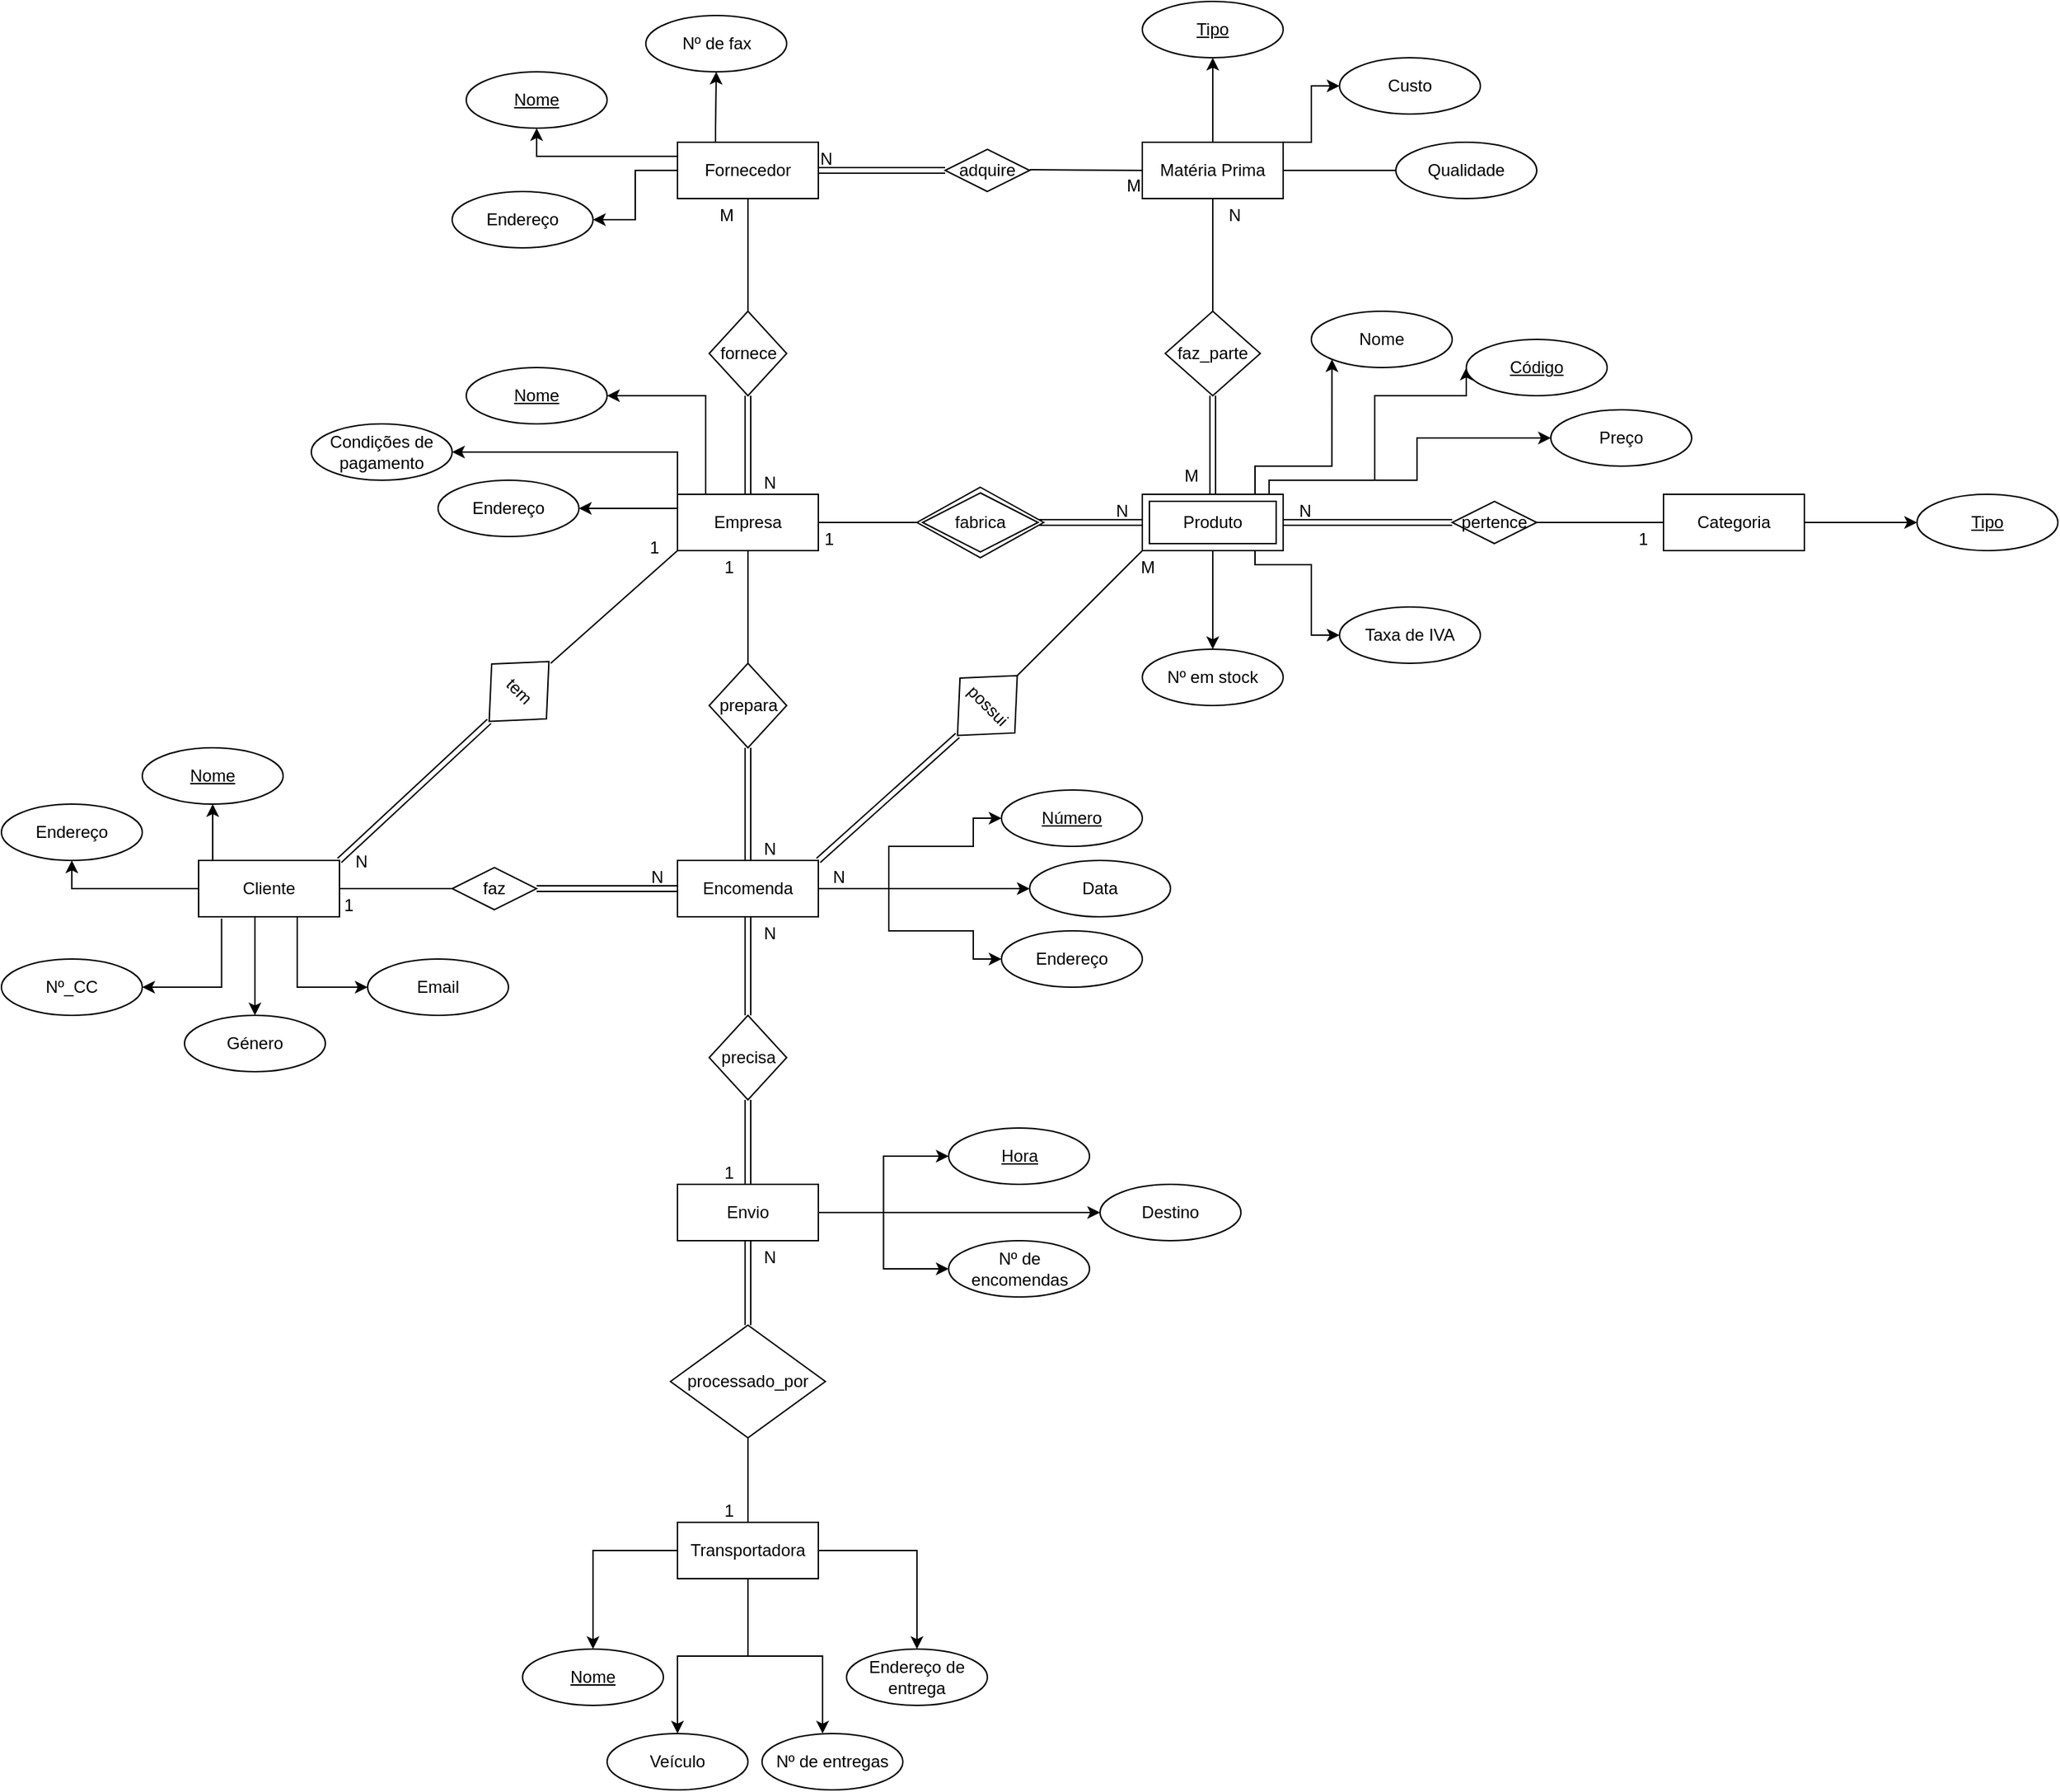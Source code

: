 <mxfile version="17.4.6" type="device"><diagram id="R2lEEEUBdFMjLlhIrx00" name="Page-1"><mxGraphModel dx="2376" dy="1746" grid="1" gridSize="10" guides="1" tooltips="1" connect="1" arrows="1" fold="1" page="1" pageScale="1" pageWidth="850" pageHeight="1100" math="0" shadow="0" extFonts="Permanent Marker^https://fonts.googleapis.com/css?family=Permanent+Marker"><root><mxCell id="0"/><mxCell id="1" parent="0"/><mxCell id="8NcBB9TUpYZI7chy5b80-67" style="edgeStyle=orthogonalEdgeStyle;rounded=0;orthogonalLoop=1;jettySize=auto;html=1;entryX=1;entryY=0.5;entryDx=0;entryDy=0;" parent="1" source="8NcBB9TUpYZI7chy5b80-1" target="8NcBB9TUpYZI7chy5b80-52" edge="1"><mxGeometry relative="1" as="geometry"><Array as="points"><mxPoint x="350" y="340"/><mxPoint x="350" y="340"/></Array></mxGeometry></mxCell><mxCell id="8NcBB9TUpYZI7chy5b80-68" style="edgeStyle=orthogonalEdgeStyle;rounded=0;orthogonalLoop=1;jettySize=auto;html=1;" parent="1" source="8NcBB9TUpYZI7chy5b80-1" target="8NcBB9TUpYZI7chy5b80-51" edge="1"><mxGeometry relative="1" as="geometry"><Array as="points"><mxPoint x="390" y="260"/></Array></mxGeometry></mxCell><mxCell id="8NcBB9TUpYZI7chy5b80-69" style="edgeStyle=orthogonalEdgeStyle;rounded=0;orthogonalLoop=1;jettySize=auto;html=1;entryX=1;entryY=0.5;entryDx=0;entryDy=0;" parent="1" source="8NcBB9TUpYZI7chy5b80-1" target="8NcBB9TUpYZI7chy5b80-53" edge="1"><mxGeometry relative="1" as="geometry"><Array as="points"><mxPoint x="370" y="300"/></Array></mxGeometry></mxCell><mxCell id="8NcBB9TUpYZI7chy5b80-1" value="Empresa" style="whiteSpace=wrap;html=1;align=center;" parent="1" vertex="1"><mxGeometry x="370" y="330" width="100" height="40" as="geometry"/></mxCell><mxCell id="8NcBB9TUpYZI7chy5b80-41" style="edgeStyle=orthogonalEdgeStyle;rounded=0;orthogonalLoop=1;jettySize=auto;html=1;entryX=1;entryY=0.5;entryDx=0;entryDy=0;" parent="1" source="8NcBB9TUpYZI7chy5b80-2" target="8NcBB9TUpYZI7chy5b80-38" edge="1"><mxGeometry relative="1" as="geometry"/></mxCell><mxCell id="8NcBB9TUpYZI7chy5b80-42" style="edgeStyle=orthogonalEdgeStyle;rounded=0;orthogonalLoop=1;jettySize=auto;html=1;" parent="1" source="8NcBB9TUpYZI7chy5b80-2" target="8NcBB9TUpYZI7chy5b80-37" edge="1"><mxGeometry relative="1" as="geometry"><Array as="points"><mxPoint x="270" y="90"/></Array></mxGeometry></mxCell><mxCell id="8NcBB9TUpYZI7chy5b80-43" style="edgeStyle=orthogonalEdgeStyle;rounded=0;orthogonalLoop=1;jettySize=auto;html=1;entryX=0.5;entryY=1;entryDx=0;entryDy=0;" parent="1" source="8NcBB9TUpYZI7chy5b80-2" target="8NcBB9TUpYZI7chy5b80-40" edge="1"><mxGeometry relative="1" as="geometry"><Array as="points"><mxPoint x="397" y="70"/><mxPoint x="397" y="70"/></Array></mxGeometry></mxCell><mxCell id="8NcBB9TUpYZI7chy5b80-2" value="Fornecedor" style="whiteSpace=wrap;html=1;align=center;" parent="1" vertex="1"><mxGeometry x="370" y="80" width="100" height="40" as="geometry"/></mxCell><mxCell id="8NcBB9TUpYZI7chy5b80-48" style="edgeStyle=orthogonalEdgeStyle;rounded=0;orthogonalLoop=1;jettySize=auto;html=1;entryX=0.5;entryY=1;entryDx=0;entryDy=0;" parent="1" source="8NcBB9TUpYZI7chy5b80-3" target="8NcBB9TUpYZI7chy5b80-44" edge="1"><mxGeometry relative="1" as="geometry"><Array as="points"><mxPoint x="750" y="40"/><mxPoint x="750" y="40"/></Array></mxGeometry></mxCell><mxCell id="8NcBB9TUpYZI7chy5b80-49" style="edgeStyle=orthogonalEdgeStyle;rounded=0;orthogonalLoop=1;jettySize=auto;html=1;entryX=0;entryY=0.5;entryDx=0;entryDy=0;" parent="1" source="8NcBB9TUpYZI7chy5b80-3" target="8NcBB9TUpYZI7chy5b80-46" edge="1"><mxGeometry relative="1" as="geometry"><mxPoint x="830" y="40" as="targetPoint"/><Array as="points"><mxPoint x="820" y="80"/><mxPoint x="820" y="40"/></Array></mxGeometry></mxCell><mxCell id="8NcBB9TUpYZI7chy5b80-50" style="edgeStyle=orthogonalEdgeStyle;rounded=0;orthogonalLoop=1;jettySize=auto;html=1;entryX=0;entryY=0.5;entryDx=0;entryDy=0;" parent="1" source="8NcBB9TUpYZI7chy5b80-3" target="8NcBB9TUpYZI7chy5b80-47" edge="1"><mxGeometry relative="1" as="geometry"><Array as="points"><mxPoint x="900" y="100"/></Array></mxGeometry></mxCell><mxCell id="8NcBB9TUpYZI7chy5b80-3" value="Matéria Prima" style="whiteSpace=wrap;html=1;align=center;" parent="1" vertex="1"><mxGeometry x="700" y="80" width="100" height="40" as="geometry"/></mxCell><mxCell id="8NcBB9TUpYZI7chy5b80-95" style="edgeStyle=orthogonalEdgeStyle;rounded=0;orthogonalLoop=1;jettySize=auto;html=1;entryX=0.5;entryY=1;entryDx=0;entryDy=0;" parent="1" source="8NcBB9TUpYZI7chy5b80-5" target="8NcBB9TUpYZI7chy5b80-81" edge="1"><mxGeometry relative="1" as="geometry"><Array as="points"><mxPoint x="40" y="580"/><mxPoint x="40" y="580"/></Array></mxGeometry></mxCell><mxCell id="8NcBB9TUpYZI7chy5b80-96" style="edgeStyle=orthogonalEdgeStyle;rounded=0;orthogonalLoop=1;jettySize=auto;html=1;entryX=0.5;entryY=1;entryDx=0;entryDy=0;" parent="1" source="8NcBB9TUpYZI7chy5b80-5" target="8NcBB9TUpYZI7chy5b80-82" edge="1"><mxGeometry relative="1" as="geometry"/></mxCell><mxCell id="MZcVU-C49dpCUJTvBLH6-3" style="edgeStyle=orthogonalEdgeStyle;rounded=0;orthogonalLoop=1;jettySize=auto;html=1;entryX=1;entryY=0.5;entryDx=0;entryDy=0;exitX=0.163;exitY=1.031;exitDx=0;exitDy=0;exitPerimeter=0;" edge="1" parent="1" source="8NcBB9TUpYZI7chy5b80-5" target="MZcVU-C49dpCUJTvBLH6-1"><mxGeometry relative="1" as="geometry"><Array as="points"><mxPoint x="46" y="680"/></Array></mxGeometry></mxCell><mxCell id="MZcVU-C49dpCUJTvBLH6-4" style="edgeStyle=orthogonalEdgeStyle;rounded=0;orthogonalLoop=1;jettySize=auto;html=1;" edge="1" parent="1" source="8NcBB9TUpYZI7chy5b80-5" target="MZcVU-C49dpCUJTvBLH6-2"><mxGeometry relative="1" as="geometry"><Array as="points"><mxPoint x="70" y="670"/><mxPoint x="70" y="670"/></Array></mxGeometry></mxCell><mxCell id="MZcVU-C49dpCUJTvBLH6-6" style="edgeStyle=orthogonalEdgeStyle;rounded=0;orthogonalLoop=1;jettySize=auto;html=1;entryX=0;entryY=0.5;entryDx=0;entryDy=0;" edge="1" parent="1" source="8NcBB9TUpYZI7chy5b80-5" target="MZcVU-C49dpCUJTvBLH6-5"><mxGeometry relative="1" as="geometry"><Array as="points"><mxPoint x="100" y="680"/></Array></mxGeometry></mxCell><mxCell id="8NcBB9TUpYZI7chy5b80-5" value="Cliente" style="whiteSpace=wrap;html=1;align=center;" parent="1" vertex="1"><mxGeometry x="30" y="590" width="100" height="40" as="geometry"/></mxCell><mxCell id="8NcBB9TUpYZI7chy5b80-78" style="edgeStyle=orthogonalEdgeStyle;rounded=0;orthogonalLoop=1;jettySize=auto;html=1;entryX=0;entryY=0.5;entryDx=0;entryDy=0;" parent="1" source="8NcBB9TUpYZI7chy5b80-7" target="8NcBB9TUpYZI7chy5b80-72" edge="1"><mxGeometry relative="1" as="geometry"><Array as="points"><mxPoint x="520" y="610"/><mxPoint x="520" y="640"/><mxPoint x="580" y="640"/><mxPoint x="580" y="660"/></Array></mxGeometry></mxCell><mxCell id="8NcBB9TUpYZI7chy5b80-79" style="edgeStyle=orthogonalEdgeStyle;rounded=0;orthogonalLoop=1;jettySize=auto;html=1;" parent="1" source="8NcBB9TUpYZI7chy5b80-7" target="8NcBB9TUpYZI7chy5b80-71" edge="1"><mxGeometry relative="1" as="geometry"><Array as="points"><mxPoint x="580" y="610"/><mxPoint x="580" y="610"/></Array></mxGeometry></mxCell><mxCell id="8NcBB9TUpYZI7chy5b80-80" style="edgeStyle=orthogonalEdgeStyle;rounded=0;orthogonalLoop=1;jettySize=auto;html=1;entryX=0;entryY=0.5;entryDx=0;entryDy=0;" parent="1" source="8NcBB9TUpYZI7chy5b80-7" target="8NcBB9TUpYZI7chy5b80-70" edge="1"><mxGeometry relative="1" as="geometry"><Array as="points"><mxPoint x="520" y="610"/><mxPoint x="520" y="580"/><mxPoint x="580" y="580"/></Array></mxGeometry></mxCell><mxCell id="8NcBB9TUpYZI7chy5b80-7" value="Encomenda" style="whiteSpace=wrap;html=1;align=center;" parent="1" vertex="1"><mxGeometry x="370" y="590" width="100" height="40" as="geometry"/></mxCell><mxCell id="8NcBB9TUpYZI7chy5b80-9" value="adquire" style="shape=rhombus;perimeter=rhombusPerimeter;whiteSpace=wrap;html=1;align=center;direction=west;" parent="1" vertex="1"><mxGeometry x="560" y="85" width="60" height="30" as="geometry"/></mxCell><mxCell id="8NcBB9TUpYZI7chy5b80-10" value="" style="endArrow=none;html=1;rounded=0;" parent="1" edge="1"><mxGeometry relative="1" as="geometry"><mxPoint x="620" y="99.5" as="sourcePoint"/><mxPoint x="700" y="100" as="targetPoint"/></mxGeometry></mxCell><mxCell id="8NcBB9TUpYZI7chy5b80-11" value="M" style="resizable=0;html=1;align=right;verticalAlign=bottom;" parent="8NcBB9TUpYZI7chy5b80-10" connectable="0" vertex="1"><mxGeometry x="1" relative="1" as="geometry"><mxPoint y="20" as="offset"/></mxGeometry></mxCell><mxCell id="8NcBB9TUpYZI7chy5b80-12" value="" style="shape=link;html=1;rounded=0;exitX=1;exitY=0.5;exitDx=0;exitDy=0;entryX=1;entryY=0.5;entryDx=0;entryDy=0;" parent="1" source="8NcBB9TUpYZI7chy5b80-9" target="8NcBB9TUpYZI7chy5b80-2" edge="1"><mxGeometry relative="1" as="geometry"><mxPoint x="340" y="100" as="sourcePoint"/><mxPoint x="500" y="100" as="targetPoint"/></mxGeometry></mxCell><mxCell id="8NcBB9TUpYZI7chy5b80-13" value="N" style="resizable=0;html=1;align=right;verticalAlign=bottom;" parent="8NcBB9TUpYZI7chy5b80-12" connectable="0" vertex="1"><mxGeometry x="1" relative="1" as="geometry"><mxPoint x="10" as="offset"/></mxGeometry></mxCell><mxCell id="8NcBB9TUpYZI7chy5b80-14" value="fornece" style="shape=rhombus;perimeter=rhombusPerimeter;whiteSpace=wrap;html=1;align=center;direction=north;" parent="1" vertex="1"><mxGeometry x="392.5" y="200" width="55" height="60" as="geometry"/></mxCell><mxCell id="8NcBB9TUpYZI7chy5b80-15" value="" style="shape=link;html=1;rounded=0;exitX=0;exitY=0.5;exitDx=0;exitDy=0;entryX=0.5;entryY=0;entryDx=0;entryDy=0;" parent="1" source="8NcBB9TUpYZI7chy5b80-14" target="8NcBB9TUpYZI7chy5b80-1" edge="1"><mxGeometry relative="1" as="geometry"><mxPoint x="340" y="270" as="sourcePoint"/><mxPoint x="500" y="270" as="targetPoint"/></mxGeometry></mxCell><mxCell id="8NcBB9TUpYZI7chy5b80-16" value="N" style="resizable=0;html=1;align=right;verticalAlign=bottom;" parent="8NcBB9TUpYZI7chy5b80-15" connectable="0" vertex="1"><mxGeometry x="1" relative="1" as="geometry"><mxPoint x="20" as="offset"/></mxGeometry></mxCell><mxCell id="8NcBB9TUpYZI7chy5b80-17" value="" style="endArrow=none;html=1;rounded=0;entryX=0.5;entryY=1;entryDx=0;entryDy=0;exitX=1;exitY=0.5;exitDx=0;exitDy=0;" parent="1" source="8NcBB9TUpYZI7chy5b80-14" target="8NcBB9TUpYZI7chy5b80-2" edge="1"><mxGeometry relative="1" as="geometry"><mxPoint x="340" y="270" as="sourcePoint"/><mxPoint x="500" y="270" as="targetPoint"/></mxGeometry></mxCell><mxCell id="8NcBB9TUpYZI7chy5b80-18" value="M" style="resizable=0;html=1;align=right;verticalAlign=bottom;" parent="8NcBB9TUpYZI7chy5b80-17" connectable="0" vertex="1"><mxGeometry x="1" relative="1" as="geometry"><mxPoint x="-10" y="20" as="offset"/></mxGeometry></mxCell><mxCell id="8NcBB9TUpYZI7chy5b80-20" value="prepara" style="shape=rhombus;perimeter=rhombusPerimeter;whiteSpace=wrap;html=1;align=center;direction=north;" parent="1" vertex="1"><mxGeometry x="392.5" y="450" width="55" height="60" as="geometry"/></mxCell><mxCell id="8NcBB9TUpYZI7chy5b80-22" value="" style="shape=link;html=1;rounded=0;entryX=0.5;entryY=0;entryDx=0;entryDy=0;exitX=0;exitY=0.5;exitDx=0;exitDy=0;" parent="1" source="8NcBB9TUpYZI7chy5b80-20" target="8NcBB9TUpYZI7chy5b80-7" edge="1"><mxGeometry relative="1" as="geometry"><mxPoint x="410" y="470" as="sourcePoint"/><mxPoint x="570" y="470" as="targetPoint"/></mxGeometry></mxCell><mxCell id="8NcBB9TUpYZI7chy5b80-23" value="N" style="resizable=0;html=1;align=right;verticalAlign=bottom;" parent="8NcBB9TUpYZI7chy5b80-22" connectable="0" vertex="1"><mxGeometry x="1" relative="1" as="geometry"><mxPoint x="20" as="offset"/></mxGeometry></mxCell><mxCell id="8NcBB9TUpYZI7chy5b80-24" value="" style="endArrow=none;html=1;rounded=0;entryX=0.5;entryY=1;entryDx=0;entryDy=0;exitX=1;exitY=0.5;exitDx=0;exitDy=0;" parent="1" source="8NcBB9TUpYZI7chy5b80-20" target="8NcBB9TUpYZI7chy5b80-1" edge="1"><mxGeometry relative="1" as="geometry"><mxPoint x="410" y="470" as="sourcePoint"/><mxPoint x="570" y="470" as="targetPoint"/></mxGeometry></mxCell><mxCell id="8NcBB9TUpYZI7chy5b80-25" value="1" style="resizable=0;html=1;align=right;verticalAlign=bottom;" parent="8NcBB9TUpYZI7chy5b80-24" connectable="0" vertex="1"><mxGeometry x="1" relative="1" as="geometry"><mxPoint x="-10" y="20" as="offset"/></mxGeometry></mxCell><mxCell id="DD44CFAb_Eo6JiZkKaCZ-10" style="edgeStyle=orthogonalEdgeStyle;rounded=0;orthogonalLoop=1;jettySize=auto;html=1;entryX=0;entryY=1;entryDx=0;entryDy=0;" parent="1" source="8NcBB9TUpYZI7chy5b80-27" target="8NcBB9TUpYZI7chy5b80-56" edge="1"><mxGeometry relative="1" as="geometry"><Array as="points"><mxPoint x="780" y="310"/><mxPoint x="835" y="310"/></Array></mxGeometry></mxCell><mxCell id="DD44CFAb_Eo6JiZkKaCZ-11" style="edgeStyle=orthogonalEdgeStyle;rounded=0;orthogonalLoop=1;jettySize=auto;html=1;entryX=0;entryY=0.5;entryDx=0;entryDy=0;" parent="1" source="8NcBB9TUpYZI7chy5b80-27" target="8NcBB9TUpYZI7chy5b80-54" edge="1"><mxGeometry relative="1" as="geometry"><Array as="points"><mxPoint x="790" y="320"/><mxPoint x="865" y="320"/><mxPoint x="865" y="260"/><mxPoint x="930" y="260"/></Array></mxGeometry></mxCell><mxCell id="DD44CFAb_Eo6JiZkKaCZ-12" style="edgeStyle=orthogonalEdgeStyle;rounded=0;orthogonalLoop=1;jettySize=auto;html=1;entryX=0;entryY=0.5;entryDx=0;entryDy=0;" parent="1" source="8NcBB9TUpYZI7chy5b80-27" target="8NcBB9TUpYZI7chy5b80-57" edge="1"><mxGeometry relative="1" as="geometry"><Array as="points"><mxPoint x="790" y="320"/><mxPoint x="895" y="320"/><mxPoint x="895" y="290"/></Array></mxGeometry></mxCell><mxCell id="DD44CFAb_Eo6JiZkKaCZ-13" style="edgeStyle=orthogonalEdgeStyle;rounded=0;orthogonalLoop=1;jettySize=auto;html=1;entryX=0.5;entryY=0;entryDx=0;entryDy=0;" parent="1" source="8NcBB9TUpYZI7chy5b80-27" target="8NcBB9TUpYZI7chy5b80-60" edge="1"><mxGeometry relative="1" as="geometry"/></mxCell><mxCell id="DD44CFAb_Eo6JiZkKaCZ-14" style="edgeStyle=orthogonalEdgeStyle;rounded=0;orthogonalLoop=1;jettySize=auto;html=1;entryX=0;entryY=0.5;entryDx=0;entryDy=0;" parent="1" source="8NcBB9TUpYZI7chy5b80-27" target="8NcBB9TUpYZI7chy5b80-58" edge="1"><mxGeometry relative="1" as="geometry"><Array as="points"><mxPoint x="780" y="380"/><mxPoint x="820" y="380"/><mxPoint x="820" y="430"/></Array></mxGeometry></mxCell><mxCell id="8NcBB9TUpYZI7chy5b80-27" value="Produto" style="shape=ext;margin=3;double=1;whiteSpace=wrap;html=1;align=center;" parent="1" vertex="1"><mxGeometry x="700" y="330" width="100" height="40" as="geometry"/></mxCell><mxCell id="8NcBB9TUpYZI7chy5b80-28" value="" style="shape=link;html=1;rounded=0;entryX=0;entryY=0.5;entryDx=0;entryDy=0;" parent="1" target="8NcBB9TUpYZI7chy5b80-27" edge="1"><mxGeometry relative="1" as="geometry"><mxPoint x="620" y="350" as="sourcePoint"/><mxPoint x="500" y="350" as="targetPoint"/></mxGeometry></mxCell><mxCell id="8NcBB9TUpYZI7chy5b80-29" value="N" style="resizable=0;html=1;align=right;verticalAlign=bottom;" parent="8NcBB9TUpYZI7chy5b80-28" connectable="0" vertex="1"><mxGeometry x="1" relative="1" as="geometry"><mxPoint x="-10" as="offset"/></mxGeometry></mxCell><mxCell id="8NcBB9TUpYZI7chy5b80-30" value="" style="endArrow=none;html=1;rounded=0;exitX=1;exitY=0.5;exitDx=0;exitDy=0;" parent="1" edge="1"><mxGeometry relative="1" as="geometry"><mxPoint x="560" y="350" as="sourcePoint"/><mxPoint x="470" y="350" as="targetPoint"/></mxGeometry></mxCell><mxCell id="8NcBB9TUpYZI7chy5b80-31" value="1" style="resizable=0;html=1;align=right;verticalAlign=bottom;" parent="8NcBB9TUpYZI7chy5b80-30" connectable="0" vertex="1"><mxGeometry x="1" relative="1" as="geometry"><mxPoint x="11" y="20" as="offset"/></mxGeometry></mxCell><mxCell id="8NcBB9TUpYZI7chy5b80-32" value="faz" style="shape=rhombus;perimeter=rhombusPerimeter;whiteSpace=wrap;html=1;align=center;direction=west;" parent="1" vertex="1"><mxGeometry x="210" y="595" width="60" height="30" as="geometry"/></mxCell><mxCell id="8NcBB9TUpYZI7chy5b80-33" value="" style="shape=link;html=1;rounded=0;entryX=0;entryY=0.5;entryDx=0;entryDy=0;exitX=0;exitY=0.5;exitDx=0;exitDy=0;" parent="1" source="8NcBB9TUpYZI7chy5b80-32" target="8NcBB9TUpYZI7chy5b80-7" edge="1"><mxGeometry relative="1" as="geometry"><mxPoint x="230" y="580" as="sourcePoint"/><mxPoint x="390" y="580" as="targetPoint"/></mxGeometry></mxCell><mxCell id="8NcBB9TUpYZI7chy5b80-34" value="N" style="resizable=0;html=1;align=right;verticalAlign=bottom;" parent="8NcBB9TUpYZI7chy5b80-33" connectable="0" vertex="1"><mxGeometry x="1" relative="1" as="geometry"><mxPoint x="-10" as="offset"/></mxGeometry></mxCell><mxCell id="8NcBB9TUpYZI7chy5b80-35" value="" style="endArrow=none;html=1;rounded=0;entryX=1;entryY=0.5;entryDx=0;entryDy=0;exitX=1;exitY=0.5;exitDx=0;exitDy=0;" parent="1" source="8NcBB9TUpYZI7chy5b80-32" target="8NcBB9TUpYZI7chy5b80-5" edge="1"><mxGeometry relative="1" as="geometry"><mxPoint x="200" y="610" as="sourcePoint"/><mxPoint x="390" y="580" as="targetPoint"/></mxGeometry></mxCell><mxCell id="8NcBB9TUpYZI7chy5b80-36" value="1" style="resizable=0;html=1;align=right;verticalAlign=bottom;" parent="8NcBB9TUpYZI7chy5b80-35" connectable="0" vertex="1"><mxGeometry x="1" relative="1" as="geometry"><mxPoint x="10" y="20" as="offset"/></mxGeometry></mxCell><mxCell id="8NcBB9TUpYZI7chy5b80-37" value="Nome" style="ellipse;whiteSpace=wrap;html=1;align=center;fontStyle=4;" parent="1" vertex="1"><mxGeometry x="220" y="30" width="100" height="40" as="geometry"/></mxCell><mxCell id="8NcBB9TUpYZI7chy5b80-38" value="Endereço" style="ellipse;whiteSpace=wrap;html=1;align=center;" parent="1" vertex="1"><mxGeometry x="210" y="115" width="100" height="40" as="geometry"/></mxCell><mxCell id="8NcBB9TUpYZI7chy5b80-40" value="Nº de fax" style="ellipse;whiteSpace=wrap;html=1;align=center;" parent="1" vertex="1"><mxGeometry x="347.5" y="-10" width="100" height="40" as="geometry"/></mxCell><mxCell id="8NcBB9TUpYZI7chy5b80-44" value="Tipo" style="ellipse;whiteSpace=wrap;html=1;align=center;fontStyle=4;" parent="1" vertex="1"><mxGeometry x="700" y="-20" width="100" height="40" as="geometry"/></mxCell><mxCell id="8NcBB9TUpYZI7chy5b80-46" value="Custo" style="ellipse;whiteSpace=wrap;html=1;align=center;" parent="1" vertex="1"><mxGeometry x="840" y="20" width="100" height="40" as="geometry"/></mxCell><mxCell id="8NcBB9TUpYZI7chy5b80-47" value="Qualidade" style="ellipse;whiteSpace=wrap;html=1;align=center;" parent="1" vertex="1"><mxGeometry x="880" y="80" width="100" height="40" as="geometry"/></mxCell><mxCell id="8NcBB9TUpYZI7chy5b80-51" value="Nome" style="ellipse;whiteSpace=wrap;html=1;align=center;fontStyle=4;" parent="1" vertex="1"><mxGeometry x="220" y="240" width="100" height="40" as="geometry"/></mxCell><mxCell id="8NcBB9TUpYZI7chy5b80-52" value="Endereço" style="ellipse;whiteSpace=wrap;html=1;align=center;" parent="1" vertex="1"><mxGeometry x="200" y="320" width="100" height="40" as="geometry"/></mxCell><mxCell id="8NcBB9TUpYZI7chy5b80-53" value="Condições de pagamento" style="ellipse;whiteSpace=wrap;html=1;align=center;" parent="1" vertex="1"><mxGeometry x="110" y="280" width="100" height="40" as="geometry"/></mxCell><mxCell id="8NcBB9TUpYZI7chy5b80-54" value="Código" style="ellipse;whiteSpace=wrap;html=1;align=center;fontStyle=4;" parent="1" vertex="1"><mxGeometry x="930" y="220" width="100" height="40" as="geometry"/></mxCell><mxCell id="8NcBB9TUpYZI7chy5b80-56" value="Nome" style="ellipse;whiteSpace=wrap;html=1;align=center;" parent="1" vertex="1"><mxGeometry x="820" y="200" width="100" height="40" as="geometry"/></mxCell><mxCell id="8NcBB9TUpYZI7chy5b80-57" value="Preço" style="ellipse;whiteSpace=wrap;html=1;align=center;" parent="1" vertex="1"><mxGeometry x="990" y="270" width="100" height="40" as="geometry"/></mxCell><mxCell id="8NcBB9TUpYZI7chy5b80-60" value="Nº em stock" style="ellipse;whiteSpace=wrap;html=1;align=center;" parent="1" vertex="1"><mxGeometry x="700" y="440" width="100" height="40" as="geometry"/></mxCell><mxCell id="8NcBB9TUpYZI7chy5b80-70" value="Número" style="ellipse;whiteSpace=wrap;html=1;align=center;fontStyle=4;" parent="1" vertex="1"><mxGeometry x="600" y="540" width="100" height="40" as="geometry"/></mxCell><mxCell id="8NcBB9TUpYZI7chy5b80-71" value="Data" style="ellipse;whiteSpace=wrap;html=1;align=center;" parent="1" vertex="1"><mxGeometry x="620" y="590" width="100" height="40" as="geometry"/></mxCell><mxCell id="8NcBB9TUpYZI7chy5b80-72" value="Endereço" style="ellipse;whiteSpace=wrap;html=1;align=center;" parent="1" vertex="1"><mxGeometry x="600" y="640" width="100" height="40" as="geometry"/></mxCell><mxCell id="8NcBB9TUpYZI7chy5b80-73" value="possui" style="shape=rhombus;perimeter=rhombusPerimeter;whiteSpace=wrap;html=1;align=center;direction=north;rotation=45;" parent="1" vertex="1"><mxGeometry x="562.5" y="450" width="55" height="60" as="geometry"/></mxCell><mxCell id="8NcBB9TUpYZI7chy5b80-74" value="" style="shape=link;html=1;rounded=0;entryX=1;entryY=0;entryDx=0;entryDy=0;exitX=0;exitY=0.5;exitDx=0;exitDy=0;" parent="1" source="8NcBB9TUpYZI7chy5b80-73" target="8NcBB9TUpYZI7chy5b80-7" edge="1"><mxGeometry relative="1" as="geometry"><mxPoint x="360" y="540" as="sourcePoint"/><mxPoint x="520" y="540" as="targetPoint"/></mxGeometry></mxCell><mxCell id="8NcBB9TUpYZI7chy5b80-75" value="N" style="resizable=0;html=1;align=right;verticalAlign=bottom;" parent="8NcBB9TUpYZI7chy5b80-74" connectable="0" vertex="1"><mxGeometry x="1" relative="1" as="geometry"><mxPoint x="20" y="20" as="offset"/></mxGeometry></mxCell><mxCell id="8NcBB9TUpYZI7chy5b80-76" value="" style="endArrow=none;html=1;rounded=0;entryX=0;entryY=1;entryDx=0;entryDy=0;exitX=1;exitY=0.5;exitDx=0;exitDy=0;" parent="1" source="8NcBB9TUpYZI7chy5b80-73" target="8NcBB9TUpYZI7chy5b80-27" edge="1"><mxGeometry relative="1" as="geometry"><mxPoint x="360" y="540" as="sourcePoint"/><mxPoint x="520" y="540" as="targetPoint"/></mxGeometry></mxCell><mxCell id="8NcBB9TUpYZI7chy5b80-77" value="M" style="resizable=0;html=1;align=right;verticalAlign=bottom;" parent="8NcBB9TUpYZI7chy5b80-76" connectable="0" vertex="1"><mxGeometry x="1" relative="1" as="geometry"><mxPoint x="10" y="20" as="offset"/></mxGeometry></mxCell><mxCell id="8NcBB9TUpYZI7chy5b80-81" value="Nome" style="ellipse;whiteSpace=wrap;html=1;align=center;fontStyle=4;" parent="1" vertex="1"><mxGeometry x="-10" y="510" width="100" height="40" as="geometry"/></mxCell><mxCell id="8NcBB9TUpYZI7chy5b80-82" value="Endereço" style="ellipse;whiteSpace=wrap;html=1;align=center;" parent="1" vertex="1"><mxGeometry x="-110" y="550" width="100" height="40" as="geometry"/></mxCell><mxCell id="8NcBB9TUpYZI7chy5b80-85" value="fabrica" style="shape=rhombus;double=1;perimeter=rhombusPerimeter;whiteSpace=wrap;html=1;align=center;" parent="1" vertex="1"><mxGeometry x="540" y="325" width="90" height="50" as="geometry"/></mxCell><mxCell id="rIeWkkDqV9OZuy2OARpr-1" value="tem" style="shape=rhombus;perimeter=rhombusPerimeter;whiteSpace=wrap;html=1;align=center;direction=north;rotation=45;" parent="1" vertex="1"><mxGeometry x="230" y="440" width="55" height="60" as="geometry"/></mxCell><mxCell id="rIeWkkDqV9OZuy2OARpr-5" value="" style="shape=link;html=1;rounded=0;entryX=1;entryY=0;entryDx=0;entryDy=0;exitX=0;exitY=0.5;exitDx=0;exitDy=0;" parent="1" source="rIeWkkDqV9OZuy2OARpr-1" target="8NcBB9TUpYZI7chy5b80-5" edge="1"><mxGeometry relative="1" as="geometry"><mxPoint x="360" y="520" as="sourcePoint"/><mxPoint x="520" y="520" as="targetPoint"/></mxGeometry></mxCell><mxCell id="rIeWkkDqV9OZuy2OARpr-6" value="N" style="resizable=0;html=1;align=right;verticalAlign=bottom;" parent="rIeWkkDqV9OZuy2OARpr-5" connectable="0" vertex="1"><mxGeometry x="1" relative="1" as="geometry"><mxPoint x="20" y="10" as="offset"/></mxGeometry></mxCell><mxCell id="rIeWkkDqV9OZuy2OARpr-11" value="" style="endArrow=none;html=1;rounded=0;entryX=0;entryY=1;entryDx=0;entryDy=0;" parent="1" target="8NcBB9TUpYZI7chy5b80-1" edge="1"><mxGeometry relative="1" as="geometry"><mxPoint x="280" y="450" as="sourcePoint"/><mxPoint x="520" y="420" as="targetPoint"/></mxGeometry></mxCell><mxCell id="rIeWkkDqV9OZuy2OARpr-32" style="edgeStyle=orthogonalEdgeStyle;rounded=0;orthogonalLoop=1;jettySize=auto;html=1;entryX=0;entryY=0.5;entryDx=0;entryDy=0;" parent="1" source="rIeWkkDqV9OZuy2OARpr-13" target="rIeWkkDqV9OZuy2OARpr-21" edge="1"><mxGeometry relative="1" as="geometry"/></mxCell><mxCell id="rIeWkkDqV9OZuy2OARpr-33" style="edgeStyle=orthogonalEdgeStyle;rounded=0;orthogonalLoop=1;jettySize=auto;html=1;entryX=0;entryY=0.5;entryDx=0;entryDy=0;" parent="1" source="rIeWkkDqV9OZuy2OARpr-13" target="rIeWkkDqV9OZuy2OARpr-19" edge="1"><mxGeometry relative="1" as="geometry"/></mxCell><mxCell id="rIeWkkDqV9OZuy2OARpr-34" style="edgeStyle=orthogonalEdgeStyle;rounded=0;orthogonalLoop=1;jettySize=auto;html=1;entryX=0;entryY=0.5;entryDx=0;entryDy=0;" parent="1" source="rIeWkkDqV9OZuy2OARpr-13" target="rIeWkkDqV9OZuy2OARpr-20" edge="1"><mxGeometry relative="1" as="geometry"/></mxCell><mxCell id="rIeWkkDqV9OZuy2OARpr-13" value="Envio" style="whiteSpace=wrap;html=1;align=center;" parent="1" vertex="1"><mxGeometry x="370" y="820" width="100" height="40" as="geometry"/></mxCell><mxCell id="rIeWkkDqV9OZuy2OARpr-14" value="precisa" style="shape=rhombus;perimeter=rhombusPerimeter;whiteSpace=wrap;html=1;align=center;direction=north;" parent="1" vertex="1"><mxGeometry x="392.5" y="700" width="55" height="60" as="geometry"/></mxCell><mxCell id="rIeWkkDqV9OZuy2OARpr-15" value="" style="shape=link;html=1;rounded=0;exitX=0;exitY=0.5;exitDx=0;exitDy=0;" parent="1" source="rIeWkkDqV9OZuy2OARpr-14" edge="1"><mxGeometry relative="1" as="geometry"><mxPoint x="360" y="820" as="sourcePoint"/><mxPoint x="420" y="820" as="targetPoint"/></mxGeometry></mxCell><mxCell id="rIeWkkDqV9OZuy2OARpr-16" value="1" style="resizable=0;html=1;align=right;verticalAlign=bottom;" parent="rIeWkkDqV9OZuy2OARpr-15" connectable="0" vertex="1"><mxGeometry x="1" relative="1" as="geometry"><mxPoint x="-10" as="offset"/></mxGeometry></mxCell><mxCell id="rIeWkkDqV9OZuy2OARpr-17" value="" style="shape=link;html=1;rounded=0;entryX=0.5;entryY=1;entryDx=0;entryDy=0;exitX=1;exitY=0.5;exitDx=0;exitDy=0;" parent="1" source="rIeWkkDqV9OZuy2OARpr-14" target="8NcBB9TUpYZI7chy5b80-7" edge="1"><mxGeometry relative="1" as="geometry"><mxPoint x="360" y="820" as="sourcePoint"/><mxPoint x="520" y="820" as="targetPoint"/></mxGeometry></mxCell><mxCell id="rIeWkkDqV9OZuy2OARpr-18" value="N" style="resizable=0;html=1;align=right;verticalAlign=bottom;" parent="rIeWkkDqV9OZuy2OARpr-17" connectable="0" vertex="1"><mxGeometry x="1" relative="1" as="geometry"><mxPoint x="20" y="20" as="offset"/></mxGeometry></mxCell><mxCell id="rIeWkkDqV9OZuy2OARpr-19" value="&lt;u&gt;Hora&lt;/u&gt;" style="ellipse;whiteSpace=wrap;html=1;align=center;" parent="1" vertex="1"><mxGeometry x="562.5" y="780" width="100" height="40" as="geometry"/></mxCell><mxCell id="rIeWkkDqV9OZuy2OARpr-20" value="Nº de encomendas" style="ellipse;whiteSpace=wrap;html=1;align=center;" parent="1" vertex="1"><mxGeometry x="562.5" y="860" width="100" height="40" as="geometry"/></mxCell><mxCell id="rIeWkkDqV9OZuy2OARpr-21" value="Destino" style="ellipse;whiteSpace=wrap;html=1;align=center;" parent="1" vertex="1"><mxGeometry x="670" y="820" width="100" height="40" as="geometry"/></mxCell><mxCell id="rIeWkkDqV9OZuy2OARpr-36" style="edgeStyle=orthogonalEdgeStyle;rounded=0;orthogonalLoop=1;jettySize=auto;html=1;" parent="1" source="rIeWkkDqV9OZuy2OARpr-22" target="rIeWkkDqV9OZuy2OARpr-31" edge="1"><mxGeometry relative="1" as="geometry"/></mxCell><mxCell id="rIeWkkDqV9OZuy2OARpr-37" style="edgeStyle=orthogonalEdgeStyle;rounded=0;orthogonalLoop=1;jettySize=auto;html=1;entryX=0.5;entryY=0;entryDx=0;entryDy=0;" parent="1" source="rIeWkkDqV9OZuy2OARpr-22" target="rIeWkkDqV9OZuy2OARpr-28" edge="1"><mxGeometry relative="1" as="geometry"/></mxCell><mxCell id="rIeWkkDqV9OZuy2OARpr-38" style="edgeStyle=orthogonalEdgeStyle;rounded=0;orthogonalLoop=1;jettySize=auto;html=1;entryX=0.5;entryY=0;entryDx=0;entryDy=0;" parent="1" source="rIeWkkDqV9OZuy2OARpr-22" target="rIeWkkDqV9OZuy2OARpr-35" edge="1"><mxGeometry relative="1" as="geometry"/></mxCell><mxCell id="rIeWkkDqV9OZuy2OARpr-49" style="edgeStyle=orthogonalEdgeStyle;rounded=0;orthogonalLoop=1;jettySize=auto;html=1;" parent="1" source="rIeWkkDqV9OZuy2OARpr-22" edge="1"><mxGeometry relative="1" as="geometry"><mxPoint x="473" y="1210" as="targetPoint"/><Array as="points"><mxPoint x="420" y="1155"/><mxPoint x="473" y="1155"/></Array></mxGeometry></mxCell><mxCell id="rIeWkkDqV9OZuy2OARpr-22" value="Transportadora" style="whiteSpace=wrap;html=1;align=center;" parent="1" vertex="1"><mxGeometry x="370" y="1060" width="100" height="40" as="geometry"/></mxCell><mxCell id="rIeWkkDqV9OZuy2OARpr-23" value="processado_por" style="shape=rhombus;perimeter=rhombusPerimeter;whiteSpace=wrap;html=1;align=center;direction=north;" parent="1" vertex="1"><mxGeometry x="365" y="920" width="110" height="80" as="geometry"/></mxCell><mxCell id="rIeWkkDqV9OZuy2OARpr-24" value="" style="endArrow=none;html=1;rounded=0;entryX=0.5;entryY=0;entryDx=0;entryDy=0;exitX=0;exitY=0.5;exitDx=0;exitDy=0;" parent="1" source="rIeWkkDqV9OZuy2OARpr-23" target="rIeWkkDqV9OZuy2OARpr-22" edge="1"><mxGeometry relative="1" as="geometry"><mxPoint x="360" y="1020" as="sourcePoint"/><mxPoint x="520" y="1020" as="targetPoint"/></mxGeometry></mxCell><mxCell id="rIeWkkDqV9OZuy2OARpr-25" value="1" style="resizable=0;html=1;align=right;verticalAlign=bottom;" parent="rIeWkkDqV9OZuy2OARpr-24" connectable="0" vertex="1"><mxGeometry x="1" relative="1" as="geometry"><mxPoint x="-10" as="offset"/></mxGeometry></mxCell><mxCell id="rIeWkkDqV9OZuy2OARpr-26" value="" style="shape=link;html=1;rounded=0;entryX=0.5;entryY=1;entryDx=0;entryDy=0;exitX=1;exitY=0.5;exitDx=0;exitDy=0;" parent="1" source="rIeWkkDqV9OZuy2OARpr-23" target="rIeWkkDqV9OZuy2OARpr-13" edge="1"><mxGeometry relative="1" as="geometry"><mxPoint x="360" y="920" as="sourcePoint"/><mxPoint x="520" y="920" as="targetPoint"/></mxGeometry></mxCell><mxCell id="rIeWkkDqV9OZuy2OARpr-27" value="N" style="resizable=0;html=1;align=right;verticalAlign=bottom;" parent="rIeWkkDqV9OZuy2OARpr-26" connectable="0" vertex="1"><mxGeometry x="1" relative="1" as="geometry"><mxPoint x="20" y="20" as="offset"/></mxGeometry></mxCell><mxCell id="rIeWkkDqV9OZuy2OARpr-28" value="&lt;u&gt;Nome&lt;/u&gt;" style="ellipse;whiteSpace=wrap;html=1;align=center;" parent="1" vertex="1"><mxGeometry x="260" y="1150" width="100" height="40" as="geometry"/></mxCell><mxCell id="rIeWkkDqV9OZuy2OARpr-31" value="Veículo" style="ellipse;whiteSpace=wrap;html=1;align=center;" parent="1" vertex="1"><mxGeometry x="320" y="1210" width="100" height="40" as="geometry"/></mxCell><mxCell id="rIeWkkDqV9OZuy2OARpr-35" value="Endereço de entrega" style="ellipse;whiteSpace=wrap;html=1;align=center;" parent="1" vertex="1"><mxGeometry x="490" y="1150" width="100" height="40" as="geometry"/></mxCell><mxCell id="rIeWkkDqV9OZuy2OARpr-39" value="faz_parte" style="shape=rhombus;perimeter=rhombusPerimeter;whiteSpace=wrap;html=1;align=center;direction=north;" parent="1" vertex="1"><mxGeometry x="716.25" y="200" width="67.5" height="60" as="geometry"/></mxCell><mxCell id="rIeWkkDqV9OZuy2OARpr-40" value="" style="shape=link;html=1;rounded=0;entryX=0.5;entryY=0;entryDx=0;entryDy=0;exitX=0;exitY=0.5;exitDx=0;exitDy=0;" parent="1" source="rIeWkkDqV9OZuy2OARpr-39" target="8NcBB9TUpYZI7chy5b80-27" edge="1"><mxGeometry relative="1" as="geometry"><mxPoint x="510" y="220" as="sourcePoint"/><mxPoint x="670" y="220" as="targetPoint"/></mxGeometry></mxCell><mxCell id="rIeWkkDqV9OZuy2OARpr-41" value="M" style="resizable=0;html=1;align=right;verticalAlign=bottom;" parent="rIeWkkDqV9OZuy2OARpr-40" connectable="0" vertex="1"><mxGeometry x="1" relative="1" as="geometry"><mxPoint x="-10" y="-5" as="offset"/></mxGeometry></mxCell><mxCell id="rIeWkkDqV9OZuy2OARpr-42" value="" style="endArrow=none;html=1;rounded=0;entryX=0.5;entryY=1;entryDx=0;entryDy=0;exitX=1;exitY=0.5;exitDx=0;exitDy=0;" parent="1" source="rIeWkkDqV9OZuy2OARpr-39" target="8NcBB9TUpYZI7chy5b80-3" edge="1"><mxGeometry relative="1" as="geometry"><mxPoint x="510" y="320" as="sourcePoint"/><mxPoint x="670" y="320" as="targetPoint"/></mxGeometry></mxCell><mxCell id="rIeWkkDqV9OZuy2OARpr-43" value="N" style="resizable=0;html=1;align=right;verticalAlign=bottom;" parent="rIeWkkDqV9OZuy2OARpr-42" connectable="0" vertex="1"><mxGeometry x="1" relative="1" as="geometry"><mxPoint x="20" y="20" as="offset"/></mxGeometry></mxCell><mxCell id="rIeWkkDqV9OZuy2OARpr-48" value="Nº de entregas" style="ellipse;whiteSpace=wrap;html=1;align=center;" parent="1" vertex="1"><mxGeometry x="430" y="1210" width="100" height="40" as="geometry"/></mxCell><mxCell id="8NcBB9TUpYZI7chy5b80-58" value="Taxa de IVA" style="ellipse;whiteSpace=wrap;html=1;align=center;" parent="1" vertex="1"><mxGeometry x="840" y="410" width="100" height="40" as="geometry"/></mxCell><mxCell id="DD44CFAb_Eo6JiZkKaCZ-16" style="edgeStyle=orthogonalEdgeStyle;rounded=0;orthogonalLoop=1;jettySize=auto;html=1;entryX=0;entryY=0.5;entryDx=0;entryDy=0;" parent="1" source="DD44CFAb_Eo6JiZkKaCZ-2" target="DD44CFAb_Eo6JiZkKaCZ-15" edge="1"><mxGeometry relative="1" as="geometry"/></mxCell><mxCell id="DD44CFAb_Eo6JiZkKaCZ-2" value="Categoria" style="whiteSpace=wrap;html=1;align=center;" parent="1" vertex="1"><mxGeometry x="1070" y="330" width="100" height="40" as="geometry"/></mxCell><mxCell id="DD44CFAb_Eo6JiZkKaCZ-3" value="pertence" style="shape=rhombus;perimeter=rhombusPerimeter;whiteSpace=wrap;html=1;align=center;direction=west;" parent="1" vertex="1"><mxGeometry x="920" y="335" width="60" height="30" as="geometry"/></mxCell><mxCell id="DD44CFAb_Eo6JiZkKaCZ-4" value="" style="shape=link;html=1;rounded=0;entryX=1;entryY=0.5;entryDx=0;entryDy=0;exitX=1;exitY=0.5;exitDx=0;exitDy=0;" parent="1" source="DD44CFAb_Eo6JiZkKaCZ-3" target="8NcBB9TUpYZI7chy5b80-27" edge="1"><mxGeometry relative="1" as="geometry"><mxPoint x="790" y="310" as="sourcePoint"/><mxPoint x="950" y="310" as="targetPoint"/></mxGeometry></mxCell><mxCell id="DD44CFAb_Eo6JiZkKaCZ-5" value="N" style="resizable=0;html=1;align=right;verticalAlign=bottom;" parent="DD44CFAb_Eo6JiZkKaCZ-4" connectable="0" vertex="1"><mxGeometry x="1" relative="1" as="geometry"><mxPoint x="20" as="offset"/></mxGeometry></mxCell><mxCell id="DD44CFAb_Eo6JiZkKaCZ-8" value="" style="endArrow=none;html=1;rounded=0;entryX=0;entryY=0.5;entryDx=0;entryDy=0;exitX=0;exitY=0.5;exitDx=0;exitDy=0;" parent="1" source="DD44CFAb_Eo6JiZkKaCZ-3" target="DD44CFAb_Eo6JiZkKaCZ-2" edge="1"><mxGeometry relative="1" as="geometry"><mxPoint x="890" y="328.82" as="sourcePoint"/><mxPoint x="1050" y="328.82" as="targetPoint"/></mxGeometry></mxCell><mxCell id="DD44CFAb_Eo6JiZkKaCZ-9" value="1" style="resizable=0;html=1;align=right;verticalAlign=bottom;" parent="DD44CFAb_Eo6JiZkKaCZ-8" connectable="0" vertex="1"><mxGeometry x="1" relative="1" as="geometry"><mxPoint x="-11" y="20" as="offset"/></mxGeometry></mxCell><mxCell id="DD44CFAb_Eo6JiZkKaCZ-15" value="&lt;u&gt;Tipo&lt;/u&gt;" style="ellipse;whiteSpace=wrap;html=1;align=center;" parent="1" vertex="1"><mxGeometry x="1250" y="330" width="100" height="40" as="geometry"/></mxCell><mxCell id="MZcVU-C49dpCUJTvBLH6-1" value="Nº_CC" style="ellipse;whiteSpace=wrap;html=1;align=center;" vertex="1" parent="1"><mxGeometry x="-110" y="660" width="100" height="40" as="geometry"/></mxCell><mxCell id="MZcVU-C49dpCUJTvBLH6-2" value="Género" style="ellipse;whiteSpace=wrap;html=1;align=center;" vertex="1" parent="1"><mxGeometry x="20" y="700" width="100" height="40" as="geometry"/></mxCell><mxCell id="MZcVU-C49dpCUJTvBLH6-5" value="Email" style="ellipse;whiteSpace=wrap;html=1;align=center;" vertex="1" parent="1"><mxGeometry x="150" y="660" width="100" height="40" as="geometry"/></mxCell><mxCell id="MZcVU-C49dpCUJTvBLH6-7" value="1" style="resizable=0;html=1;align=right;verticalAlign=bottom;" connectable="0" vertex="1" parent="1"><mxGeometry x="410" y="400" as="geometry"><mxPoint x="-53" y="-24" as="offset"/></mxGeometry></mxCell></root></mxGraphModel></diagram></mxfile>